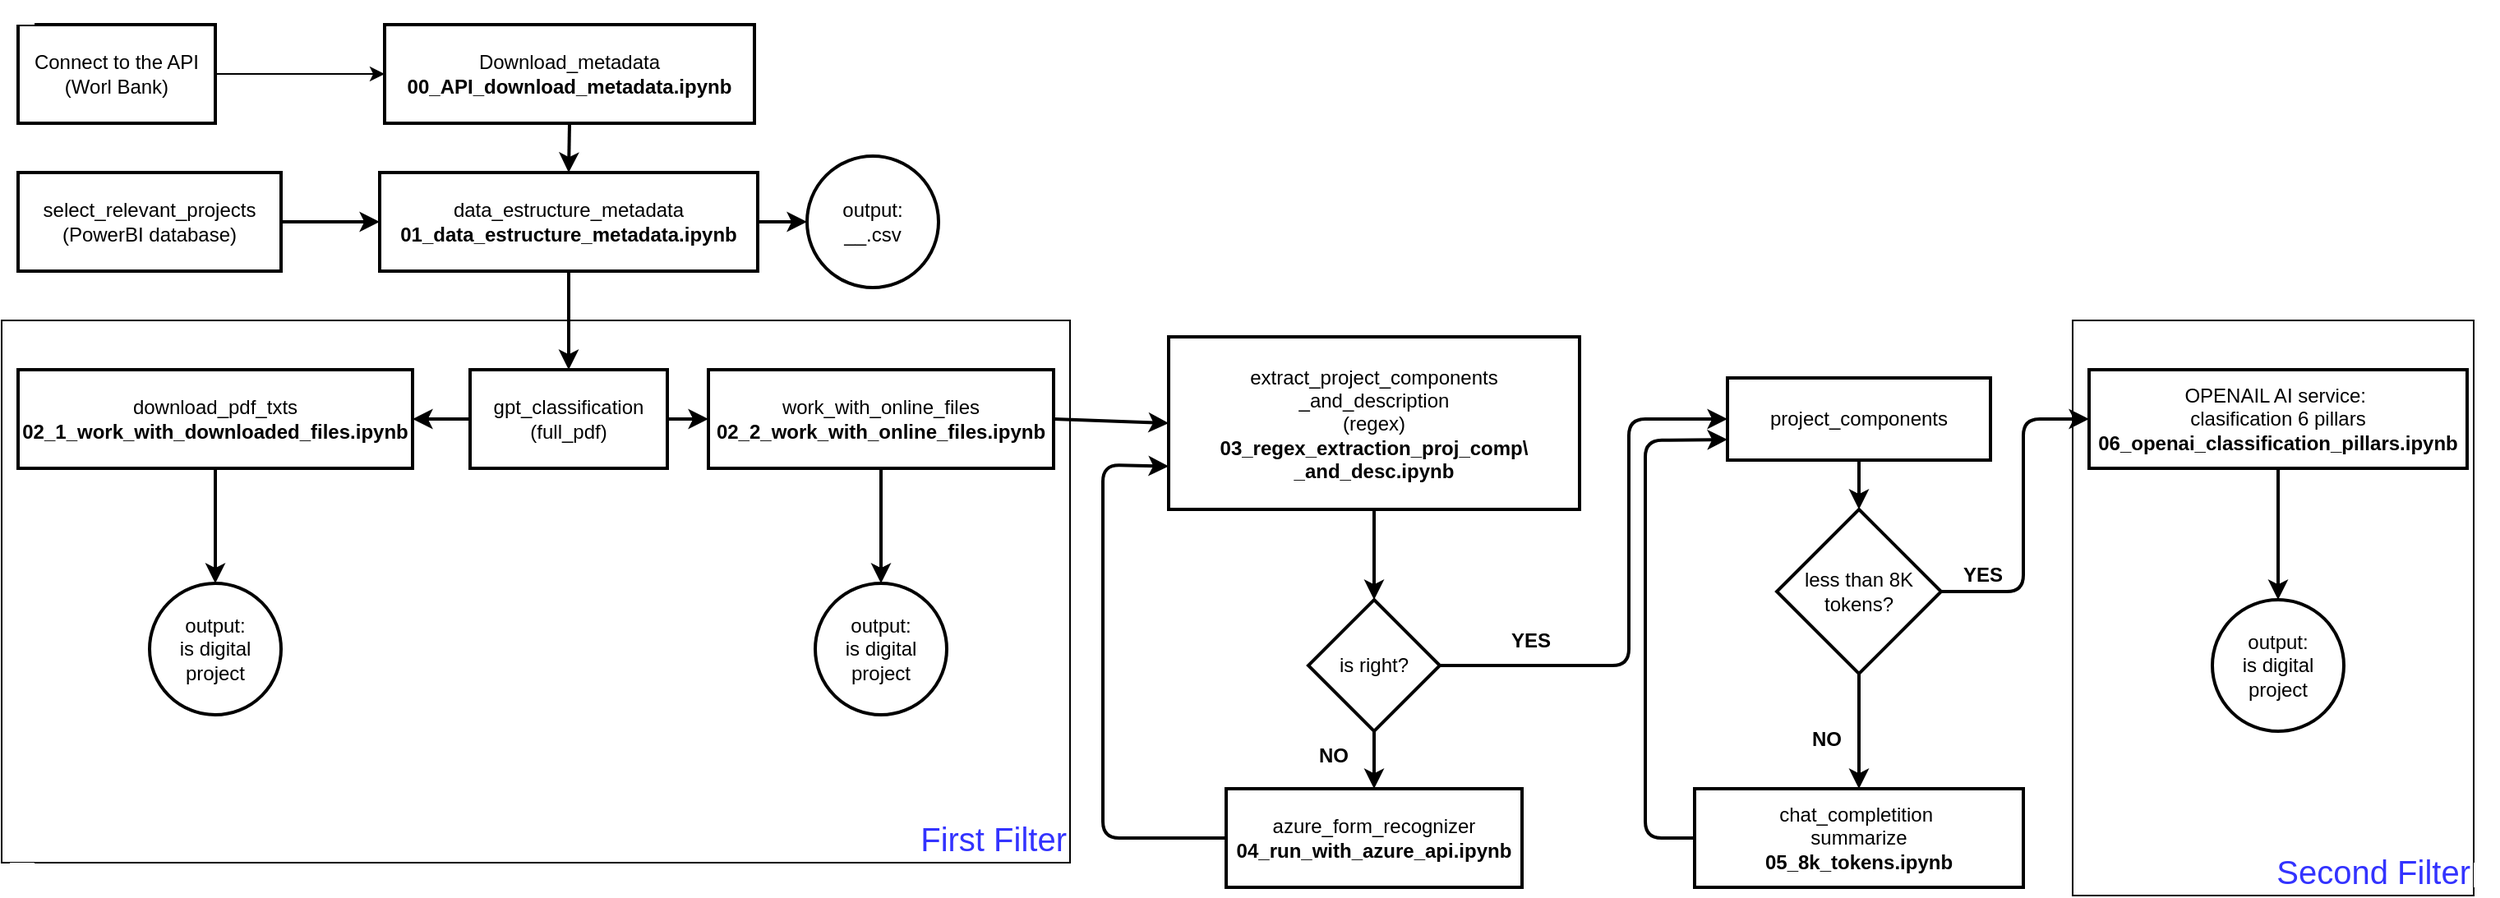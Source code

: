 <mxfile>
    <diagram id="QoAL-WF8ToeO7BGmdnfq" name="Page-1">
        <mxGraphModel dx="1311" dy="958" grid="1" gridSize="10" guides="1" tooltips="1" connect="1" arrows="1" fold="1" page="1" pageScale="1" pageWidth="850" pageHeight="1100" background="#ffffff" math="0" shadow="0">
            <root>
                <mxCell id="0"/>
                <mxCell id="1" parent="0"/>
                <mxCell id="48" value="&lt;font color=&quot;#3333ff&quot;&gt;Second Filter&lt;/font&gt;" style="whiteSpace=wrap;html=1;strokeColor=#000000;strokeWidth=1;fontColor=#000000;fillColor=#FFFFFF;gradientColor=none;align=right;verticalAlign=bottom;fontSize=20;" parent="1" vertex="1">
                    <mxGeometry x="1270" y="340" width="244" height="350" as="geometry"/>
                </mxCell>
                <mxCell id="13" value="First Filter" style="whiteSpace=wrap;html=1;strokeColor=#000000;strokeWidth=1;fontColor=#3333FF;fillColor=#FFFFFF;verticalAlign=bottom;align=right;fontSize=20;" parent="1" vertex="1">
                    <mxGeometry x="10" y="340" width="650" height="330" as="geometry"/>
                </mxCell>
                <mxCell id="27" style="edgeStyle=none;html=1;exitX=1;exitY=0.5;exitDx=0;exitDy=0;entryX=0;entryY=0.5;entryDx=0;entryDy=0;strokeColor=#000000;strokeWidth=1;fontColor=#000000;" parent="1" source="2" target="25" edge="1">
                    <mxGeometry relative="1" as="geometry"/>
                </mxCell>
                <mxCell id="2" value="Connect to the API&lt;br&gt;(Worl Bank)" style="whiteSpace=wrap;html=1;fillColor=#FFFFFF;strokeColor=#000000;strokeWidth=2;fontColor=#000000;" parent="1" vertex="1">
                    <mxGeometry x="20" y="160" width="120" height="60" as="geometry"/>
                </mxCell>
                <mxCell id="24" style="edgeStyle=none;html=1;exitX=1;exitY=0.5;exitDx=0;exitDy=0;entryX=0;entryY=0.5;entryDx=0;entryDy=0;strokeColor=#000000;strokeWidth=2;fontColor=#000000;" parent="1" source="6" target="7" edge="1">
                    <mxGeometry relative="1" as="geometry"/>
                </mxCell>
                <mxCell id="6" value="select_relevant_projects&lt;br&gt;(PowerBI database)" style="whiteSpace=wrap;html=1;strokeColor=#000000;strokeWidth=2;fontColor=#000000;fillColor=#FFFFFF;" parent="1" vertex="1">
                    <mxGeometry x="20" y="250" width="160" height="60" as="geometry"/>
                </mxCell>
                <mxCell id="22" style="edgeStyle=none;html=1;exitX=1;exitY=0.5;exitDx=0;exitDy=0;entryX=0;entryY=0.5;entryDx=0;entryDy=0;strokeColor=#000000;fontColor=#000000;spacing=2;strokeWidth=2;" parent="1" source="7" target="8" edge="1">
                    <mxGeometry relative="1" as="geometry"/>
                </mxCell>
                <mxCell id="29" style="edgeStyle=none;html=1;exitX=0.5;exitY=1;exitDx=0;exitDy=0;entryX=0.5;entryY=0;entryDx=0;entryDy=0;strokeColor=#000000;strokeWidth=2;fontColor=#000000;" parent="1" source="7" target="33" edge="1">
                    <mxGeometry relative="1" as="geometry"/>
                </mxCell>
                <mxCell id="31" style="edgeStyle=none;html=1;exitX=1;exitY=0.5;exitDx=0;exitDy=0;entryX=0;entryY=0.5;entryDx=0;entryDy=0;strokeColor=#000000;strokeWidth=2;fontColor=#000000;" parent="1" source="33" target="12" edge="1">
                    <mxGeometry relative="1" as="geometry"/>
                </mxCell>
                <mxCell id="7" value="data_estructure_metadata&lt;br&gt;&lt;b&gt;01_data_estructure_metadata.ipynb&lt;/b&gt;" style="whiteSpace=wrap;html=1;strokeColor=#000000;strokeWidth=2;fontColor=#000000;fillColor=#FFFFFF;" parent="1" vertex="1">
                    <mxGeometry x="240" y="250" width="230" height="60" as="geometry"/>
                </mxCell>
                <mxCell id="8" value="output:&lt;br&gt;__.csv" style="ellipse;whiteSpace=wrap;html=1;strokeColor=#000000;strokeWidth=2;fontColor=#000000;fillColor=#FFFFFF;" parent="1" vertex="1">
                    <mxGeometry x="500" y="240" width="80" height="80" as="geometry"/>
                </mxCell>
                <mxCell id="30" style="edgeStyle=none;html=1;exitX=0.5;exitY=1;exitDx=0;exitDy=0;entryX=0.5;entryY=0;entryDx=0;entryDy=0;strokeColor=#000000;strokeWidth=2;fontColor=#000000;" parent="1" source="9" target="10" edge="1">
                    <mxGeometry relative="1" as="geometry"/>
                </mxCell>
                <mxCell id="9" value="download_pdf_txts&lt;br&gt;&lt;b&gt;02_1_work_with_downloaded_files.ipynb&lt;/b&gt;" style="whiteSpace=wrap;html=1;strokeColor=#000000;strokeWidth=2;fontColor=#000000;fillColor=#FFFFFF;" parent="1" vertex="1">
                    <mxGeometry x="20" y="370" width="240" height="60" as="geometry"/>
                </mxCell>
                <mxCell id="10" value="output:&lt;br&gt;is digital project" style="ellipse;whiteSpace=wrap;html=1;strokeColor=#000000;strokeWidth=2;fontColor=#000000;fillColor=#FFFFFF;" parent="1" vertex="1">
                    <mxGeometry x="100" y="500" width="80" height="80" as="geometry"/>
                </mxCell>
                <mxCell id="11" value="output:&lt;br&gt;is digital project" style="ellipse;whiteSpace=wrap;html=1;strokeColor=#000000;strokeWidth=2;fontColor=#000000;fillColor=#FFFFFF;" parent="1" vertex="1">
                    <mxGeometry x="505" y="500" width="80" height="80" as="geometry"/>
                </mxCell>
                <mxCell id="32" style="edgeStyle=none;html=1;exitX=0.5;exitY=1;exitDx=0;exitDy=0;entryX=0.5;entryY=0;entryDx=0;entryDy=0;strokeColor=#000000;strokeWidth=2;fontColor=#000000;" parent="1" source="12" target="11" edge="1">
                    <mxGeometry relative="1" as="geometry"/>
                </mxCell>
                <mxCell id="35" style="edgeStyle=none;html=1;exitX=1;exitY=0.5;exitDx=0;exitDy=0;entryX=0;entryY=0.5;entryDx=0;entryDy=0;strokeColor=#000000;strokeWidth=2;fontColor=#000000;" parent="1" source="12" target="14" edge="1">
                    <mxGeometry relative="1" as="geometry"/>
                </mxCell>
                <mxCell id="12" value="work_with_online_files&lt;br&gt;&lt;b&gt;02_2_work_with_online_files.ipynb&lt;/b&gt;" style="whiteSpace=wrap;html=1;strokeColor=#000000;strokeWidth=2;fontColor=#000000;fillColor=#FFFFFF;gradientColor=none;" parent="1" vertex="1">
                    <mxGeometry x="440" y="370" width="210" height="60" as="geometry"/>
                </mxCell>
                <mxCell id="38" style="edgeStyle=none;html=1;exitX=0.5;exitY=1;exitDx=0;exitDy=0;entryX=0.5;entryY=0;entryDx=0;entryDy=0;strokeColor=#000000;strokeWidth=2;fontColor=#000000;" parent="1" source="14" target="15" edge="1">
                    <mxGeometry relative="1" as="geometry"/>
                </mxCell>
                <mxCell id="14" value="extract_project_components&lt;br&gt;_and_description&lt;br&gt;(regex)&lt;br&gt;&lt;b&gt;03_regex_extraction_proj_comp\&lt;br&gt;_and_desc.ipynb&lt;br&gt;&lt;/b&gt;" style="whiteSpace=wrap;html=1;strokeColor=#000000;strokeWidth=2;fontColor=#000000;fillColor=#FFFFFF;" parent="1" vertex="1">
                    <mxGeometry x="720" y="350" width="250" height="105" as="geometry"/>
                </mxCell>
                <mxCell id="39" style="edgeStyle=none;html=1;exitX=0.5;exitY=1;exitDx=0;exitDy=0;entryX=0.5;entryY=0;entryDx=0;entryDy=0;strokeColor=#000000;strokeWidth=2;fontColor=#000000;" parent="1" source="15" target="17" edge="1">
                    <mxGeometry relative="1" as="geometry"/>
                </mxCell>
                <mxCell id="44" style="edgeStyle=none;html=1;exitX=1;exitY=0.5;exitDx=0;exitDy=0;strokeColor=#000000;strokeWidth=2;fontColor=#000000;entryX=0;entryY=0.5;entryDx=0;entryDy=0;" parent="1" source="15" target="18" edge="1">
                    <mxGeometry relative="1" as="geometry">
                        <mxPoint x="850" y="520" as="targetPoint"/>
                        <Array as="points">
                            <mxPoint x="1000" y="550"/>
                            <mxPoint x="1000" y="400"/>
                        </Array>
                    </mxGeometry>
                </mxCell>
                <mxCell id="15" value="is right?" style="rhombus;whiteSpace=wrap;html=1;strokeColor=#000000;strokeWidth=2;fontColor=#000000;fillColor=#FFFFFF;" parent="1" vertex="1">
                    <mxGeometry x="805" y="510" width="80" height="80" as="geometry"/>
                </mxCell>
                <mxCell id="37" style="edgeStyle=none;html=1;exitX=0;exitY=0.5;exitDx=0;exitDy=0;entryX=0;entryY=0.75;entryDx=0;entryDy=0;strokeColor=#000000;strokeWidth=2;fontColor=#000000;" parent="1" source="17" target="14" edge="1">
                    <mxGeometry relative="1" as="geometry">
                        <Array as="points">
                            <mxPoint x="680" y="655"/>
                            <mxPoint x="680" y="428"/>
                        </Array>
                    </mxGeometry>
                </mxCell>
                <mxCell id="17" value="azure_form_recognizer&lt;br&gt;&lt;b&gt;04_run_with_azure_api.ipynb&lt;/b&gt;" style="whiteSpace=wrap;html=1;strokeColor=#000000;strokeWidth=2;fontColor=#000000;fillColor=#FFFFFF;" parent="1" vertex="1">
                    <mxGeometry x="755" y="625" width="180" height="60" as="geometry"/>
                </mxCell>
                <mxCell id="41" style="edgeStyle=none;html=1;exitX=0.5;exitY=1;exitDx=0;exitDy=0;entryX=0.5;entryY=0;entryDx=0;entryDy=0;strokeColor=#000000;strokeWidth=2;fontColor=#000000;" parent="1" source="18" target="19" edge="1">
                    <mxGeometry relative="1" as="geometry"/>
                </mxCell>
                <mxCell id="18" value="project_components" style="whiteSpace=wrap;html=1;strokeColor=#000000;strokeWidth=2;fontColor=#000000;fillColor=#FFFFFF;" parent="1" vertex="1">
                    <mxGeometry x="1060" y="375" width="160" height="50" as="geometry"/>
                </mxCell>
                <mxCell id="42" style="edgeStyle=none;html=1;exitX=0.5;exitY=1;exitDx=0;exitDy=0;entryX=0.5;entryY=0;entryDx=0;entryDy=0;strokeColor=#000000;strokeWidth=2;fontColor=#000000;" parent="1" source="19" target="20" edge="1">
                    <mxGeometry relative="1" as="geometry"/>
                </mxCell>
                <mxCell id="45" style="edgeStyle=none;html=1;exitX=1;exitY=0.5;exitDx=0;exitDy=0;entryX=0;entryY=0.5;entryDx=0;entryDy=0;strokeColor=#000000;strokeWidth=2;fontColor=#000000;" parent="1" source="19" target="21" edge="1">
                    <mxGeometry relative="1" as="geometry">
                        <Array as="points">
                            <mxPoint x="1240" y="505"/>
                            <mxPoint x="1240" y="400"/>
                        </Array>
                    </mxGeometry>
                </mxCell>
                <mxCell id="19" value="less than 8K tokens?" style="rhombus;whiteSpace=wrap;html=1;strokeColor=#000000;strokeWidth=2;fontColor=#000000;fillColor=#FFFFFF;" parent="1" vertex="1">
                    <mxGeometry x="1090" y="455" width="100" height="100" as="geometry"/>
                </mxCell>
                <mxCell id="43" style="edgeStyle=none;html=1;exitX=0;exitY=0.5;exitDx=0;exitDy=0;entryX=0;entryY=0.75;entryDx=0;entryDy=0;strokeColor=#000000;strokeWidth=2;fontColor=#000000;" parent="1" source="20" target="18" edge="1">
                    <mxGeometry relative="1" as="geometry">
                        <Array as="points">
                            <mxPoint x="1010" y="655"/>
                            <mxPoint x="1010" y="413"/>
                        </Array>
                    </mxGeometry>
                </mxCell>
                <mxCell id="20" value="chat_completition&amp;nbsp;&lt;br&gt;summarize&lt;br&gt;&lt;b&gt;05_8k_tokens.ipynb&lt;/b&gt;" style="whiteSpace=wrap;html=1;strokeColor=#000000;strokeWidth=2;fontColor=#000000;fillColor=#FFFFFF;" parent="1" vertex="1">
                    <mxGeometry x="1040" y="625" width="200" height="60" as="geometry"/>
                </mxCell>
                <mxCell id="52" style="edgeStyle=none;html=1;exitX=0.5;exitY=1;exitDx=0;exitDy=0;entryX=0.5;entryY=0;entryDx=0;entryDy=0;strokeColor=#000000;strokeWidth=2;fontSize=20;fontColor=#3333FF;" parent="1" source="21" target="47" edge="1">
                    <mxGeometry relative="1" as="geometry"/>
                </mxCell>
                <mxCell id="21" value="OPENAIL AI service:&amp;nbsp;&lt;br&gt;clasification 6 pillars&lt;br&gt;&lt;b&gt;06_openai_classification_pillars.ipynb&lt;/b&gt;" style="whiteSpace=wrap;html=1;strokeColor=#000000;strokeWidth=2;fontColor=#000000;fillColor=#FFFFFF;" parent="1" vertex="1">
                    <mxGeometry x="1280" y="370" width="230" height="60" as="geometry"/>
                </mxCell>
                <mxCell id="28" style="edgeStyle=none;html=1;exitX=0.5;exitY=1;exitDx=0;exitDy=0;entryX=0.5;entryY=0;entryDx=0;entryDy=0;strokeColor=#000000;strokeWidth=2;fontColor=#000000;" parent="1" source="25" target="7" edge="1">
                    <mxGeometry relative="1" as="geometry"/>
                </mxCell>
                <mxCell id="25" value="Download_metadata&lt;br&gt;&lt;b&gt;00_API_download_metadata.ipynb&lt;/b&gt;" style="whiteSpace=wrap;html=1;strokeColor=#000000;strokeWidth=2;fontColor=#000000;fillColor=#FFFFFF;" parent="1" vertex="1">
                    <mxGeometry x="243" y="160" width="225" height="60" as="geometry"/>
                </mxCell>
                <mxCell id="34" style="edgeStyle=none;html=1;exitX=0;exitY=0.5;exitDx=0;exitDy=0;entryX=1;entryY=0.5;entryDx=0;entryDy=0;strokeColor=#000000;strokeWidth=2;fontColor=#000000;" parent="1" source="33" target="9" edge="1">
                    <mxGeometry relative="1" as="geometry"/>
                </mxCell>
                <mxCell id="33" value="gpt_classification (full_pdf)" style="whiteSpace=wrap;html=1;strokeColor=#000000;strokeWidth=2;fontColor=#000000;fillColor=#FFFFFF;" parent="1" vertex="1">
                    <mxGeometry x="295" y="370" width="120" height="60" as="geometry"/>
                </mxCell>
                <mxCell id="47" value="output:&lt;br&gt;is digital project" style="ellipse;whiteSpace=wrap;html=1;strokeColor=#000000;strokeWidth=2;fontColor=#000000;fillColor=#FFFFFF;" parent="1" vertex="1">
                    <mxGeometry x="1355" y="510" width="80" height="80" as="geometry"/>
                </mxCell>
                <mxCell id="49" value="" style="whiteSpace=wrap;html=1;strokeColor=none;strokeWidth=1;fontSize=20;fontColor=#333333;fillColor=#FFFFFF;" parent="1" vertex="1">
                    <mxGeometry x="1514" y="670" width="15" height="15" as="geometry"/>
                </mxCell>
                <mxCell id="50" value="" style="whiteSpace=wrap;html=1;strokeColor=none;strokeWidth=1;fontSize=20;fontColor=#333333;fillColor=#FFFFFF;" parent="1" vertex="1">
                    <mxGeometry x="15" y="670" width="15" height="15" as="geometry"/>
                </mxCell>
                <mxCell id="51" value="" style="whiteSpace=wrap;html=1;strokeColor=none;strokeWidth=1;fontSize=20;fontColor=#333333;fillColor=#FFFFFF;" parent="1" vertex="1">
                    <mxGeometry x="15" y="145" width="15" height="15" as="geometry"/>
                </mxCell>
                <mxCell id="53" value="&lt;font color=&quot;#000000&quot;&gt;&lt;b&gt;NO&lt;/b&gt;&lt;/font&gt;" style="text;html=1;align=center;verticalAlign=middle;resizable=0;points=[];autosize=1;strokeColor=none;fillColor=none;" vertex="1" parent="1">
                    <mxGeometry x="800" y="590" width="40" height="30" as="geometry"/>
                </mxCell>
                <mxCell id="55" value="&lt;font color=&quot;#000000&quot;&gt;&lt;b&gt;NO&lt;/b&gt;&lt;/font&gt;" style="text;html=1;align=center;verticalAlign=middle;resizable=0;points=[];autosize=1;strokeColor=none;fillColor=none;" vertex="1" parent="1">
                    <mxGeometry x="1100" y="580" width="40" height="30" as="geometry"/>
                </mxCell>
                <mxCell id="56" value="&lt;font color=&quot;#000000&quot;&gt;&lt;b&gt;YES&lt;/b&gt;&lt;/font&gt;" style="text;html=1;align=center;verticalAlign=middle;resizable=0;points=[];autosize=1;strokeColor=none;fillColor=none;" vertex="1" parent="1">
                    <mxGeometry x="915" y="520" width="50" height="30" as="geometry"/>
                </mxCell>
                <mxCell id="57" value="&lt;font color=&quot;#000000&quot;&gt;&lt;b&gt;YES&lt;/b&gt;&lt;/font&gt;" style="text;html=1;align=center;verticalAlign=middle;resizable=0;points=[];autosize=1;strokeColor=none;fillColor=none;" vertex="1" parent="1">
                    <mxGeometry x="1190" y="480" width="50" height="30" as="geometry"/>
                </mxCell>
            </root>
        </mxGraphModel>
    </diagram>
</mxfile>